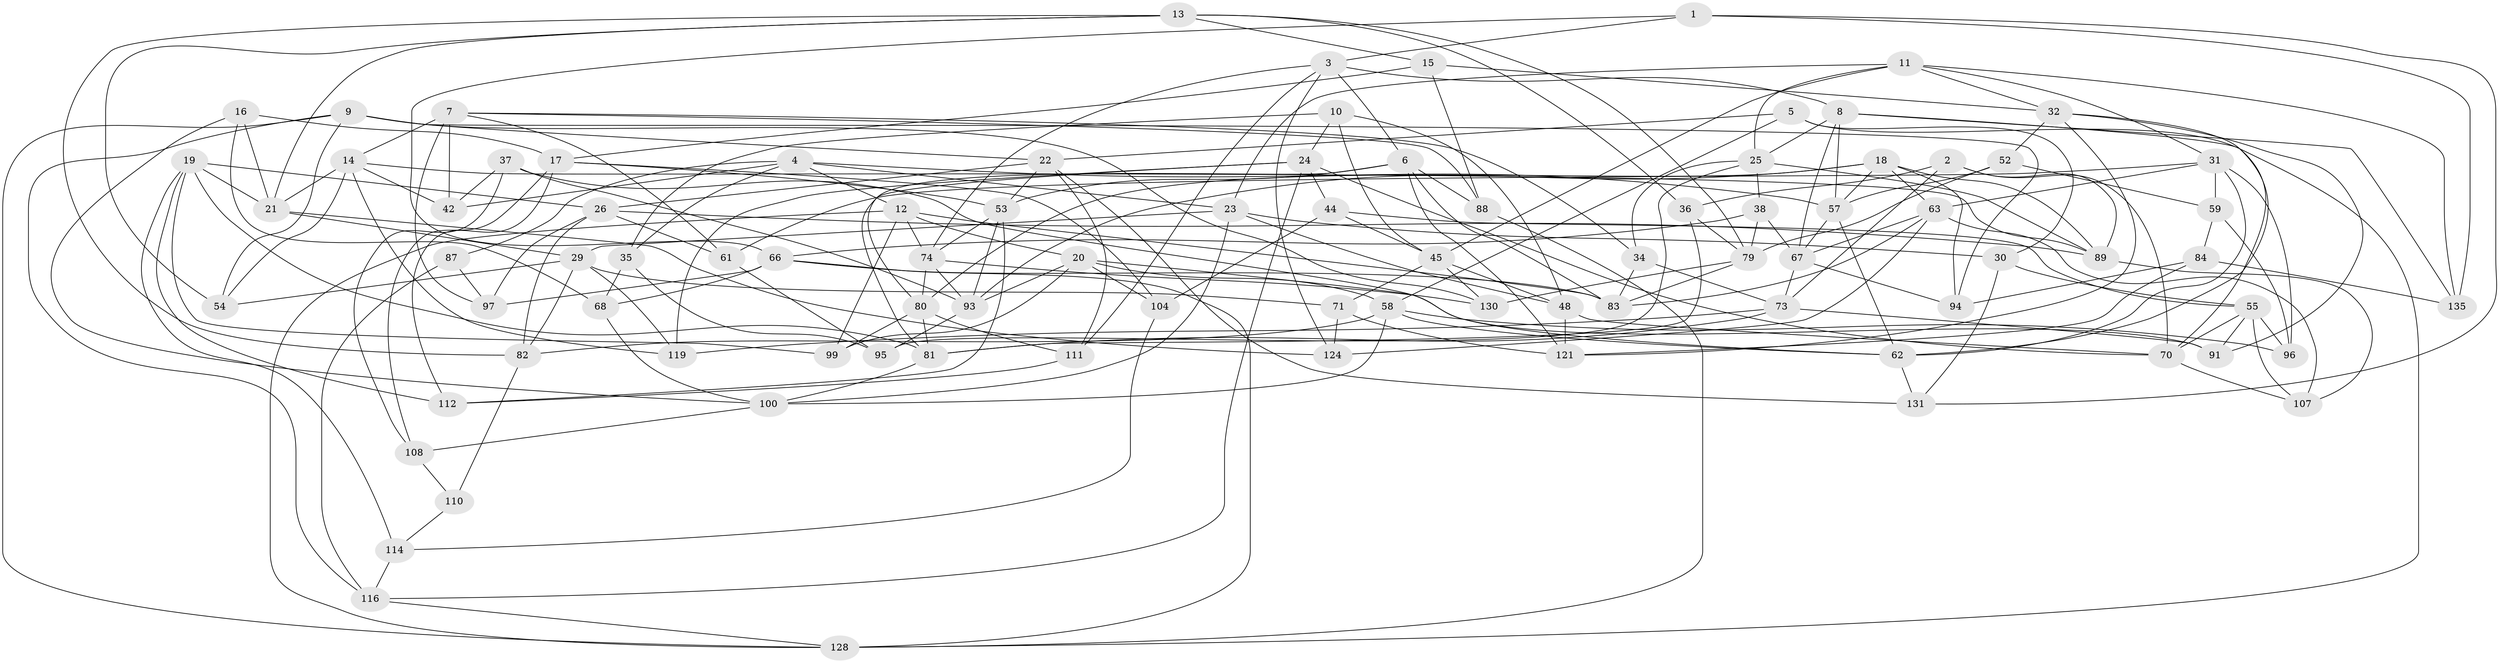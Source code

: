 // Generated by graph-tools (version 1.1) at 2025/52/02/27/25 19:52:33]
// undirected, 88 vertices, 220 edges
graph export_dot {
graph [start="1"]
  node [color=gray90,style=filled];
  1;
  2;
  3 [super="+33"];
  4 [super="+27"];
  5;
  6 [super="+85"];
  7 [super="+75"];
  8 [super="+41"];
  9 [super="+50"];
  10;
  11 [super="+39"];
  12 [super="+72"];
  13 [super="+86"];
  14 [super="+118"];
  15;
  16;
  17 [super="+40"];
  18 [super="+129"];
  19 [super="+64"];
  20 [super="+47"];
  21 [super="+46"];
  22 [super="+65"];
  23 [super="+51"];
  24 [super="+134"];
  25 [super="+49"];
  26 [super="+28"];
  29 [super="+43"];
  30;
  31 [super="+56"];
  32 [super="+123"];
  34;
  35;
  36;
  37;
  38;
  42;
  44;
  45 [super="+60"];
  48 [super="+102"];
  52;
  53 [super="+76"];
  54;
  55 [super="+127"];
  57 [super="+90"];
  58 [super="+78"];
  59;
  61;
  62 [super="+106"];
  63 [super="+69"];
  66 [super="+132"];
  67 [super="+77"];
  68;
  70 [super="+117"];
  71;
  73 [super="+115"];
  74 [super="+98"];
  79 [super="+120"];
  80 [super="+126"];
  81 [super="+109"];
  82 [super="+92"];
  83 [super="+101"];
  84;
  87;
  88;
  89 [super="+113"];
  91;
  93 [super="+103"];
  94;
  95;
  96;
  97;
  99;
  100 [super="+105"];
  104;
  107;
  108;
  110;
  111;
  112;
  114;
  116 [super="+122"];
  119;
  121 [super="+125"];
  124;
  128 [super="+133"];
  130;
  131;
  135;
  1 -- 131;
  1 -- 135;
  1 -- 66;
  1 -- 3;
  2 -- 36;
  2 -- 73;
  2 -- 89;
  2 -- 70;
  3 -- 74;
  3 -- 124;
  3 -- 111;
  3 -- 6;
  3 -- 8;
  4 -- 42;
  4 -- 57;
  4 -- 12;
  4 -- 35;
  4 -- 87;
  4 -- 23;
  5 -- 22;
  5 -- 128;
  5 -- 30;
  5 -- 58;
  6 -- 88;
  6 -- 121;
  6 -- 83;
  6 -- 81;
  6 -- 53;
  7 -- 14;
  7 -- 88;
  7 -- 34;
  7 -- 97;
  7 -- 42;
  7 -- 61;
  8 -- 67;
  8 -- 57;
  8 -- 70;
  8 -- 25;
  8 -- 135;
  9 -- 94;
  9 -- 128;
  9 -- 54;
  9 -- 130;
  9 -- 116;
  9 -- 22;
  10 -- 35;
  10 -- 24;
  10 -- 45;
  10 -- 48;
  11 -- 45;
  11 -- 135;
  11 -- 31;
  11 -- 25;
  11 -- 23;
  11 -- 32;
  12 -- 99;
  12 -- 20;
  12 -- 128;
  12 -- 74;
  12 -- 83;
  13 -- 54;
  13 -- 21;
  13 -- 82;
  13 -- 36;
  13 -- 79;
  13 -- 15;
  14 -- 54;
  14 -- 119;
  14 -- 89;
  14 -- 42;
  14 -- 21;
  15 -- 88;
  15 -- 32;
  15 -- 17;
  16 -- 100;
  16 -- 21;
  16 -- 68;
  16 -- 17;
  17 -- 112;
  17 -- 104;
  17 -- 108;
  17 -- 53;
  18 -- 94;
  18 -- 80;
  18 -- 57;
  18 -- 89;
  18 -- 93;
  18 -- 63;
  19 -- 114;
  19 -- 112;
  19 -- 21;
  19 -- 99;
  19 -- 81;
  19 -- 26;
  20 -- 93;
  20 -- 104;
  20 -- 99;
  20 -- 91;
  20 -- 58;
  21 -- 29;
  21 -- 124;
  22 -- 131;
  22 -- 111;
  22 -- 26;
  22 -- 53;
  23 -- 30;
  23 -- 29;
  23 -- 100;
  23 -- 48;
  24 -- 70;
  24 -- 116;
  24 -- 44;
  24 -- 119;
  24 -- 80;
  25 -- 34;
  25 -- 38;
  25 -- 95;
  25 -- 89;
  26 -- 97;
  26 -- 61;
  26 -- 89;
  26 -- 82;
  29 -- 119;
  29 -- 71;
  29 -- 82;
  29 -- 54;
  30 -- 131;
  30 -- 55;
  31 -- 62;
  31 -- 61;
  31 -- 96;
  31 -- 59;
  31 -- 63;
  32 -- 91;
  32 -- 52;
  32 -- 121;
  32 -- 62;
  34 -- 73;
  34 -- 83;
  35 -- 68;
  35 -- 95;
  36 -- 81;
  36 -- 79;
  37 -- 42;
  37 -- 62;
  37 -- 108;
  37 -- 93;
  38 -- 67;
  38 -- 66;
  38 -- 79;
  44 -- 45;
  44 -- 104;
  44 -- 55;
  45 -- 48;
  45 -- 130;
  45 -- 71;
  48 -- 121 [weight=2];
  48 -- 70;
  52 -- 59;
  52 -- 79;
  52 -- 57;
  53 -- 74;
  53 -- 93;
  53 -- 112;
  55 -- 91;
  55 -- 70;
  55 -- 107;
  55 -- 96;
  57 -- 67;
  57 -- 62;
  58 -- 82;
  58 -- 62;
  58 -- 96;
  58 -- 100;
  59 -- 96;
  59 -- 84;
  61 -- 95;
  62 -- 131;
  63 -- 124;
  63 -- 67;
  63 -- 83;
  63 -- 107;
  66 -- 128;
  66 -- 68;
  66 -- 97;
  66 -- 83;
  67 -- 73;
  67 -- 94;
  68 -- 100;
  70 -- 107;
  71 -- 124;
  71 -- 121;
  73 -- 91;
  73 -- 81;
  73 -- 119;
  74 -- 130;
  74 -- 80;
  74 -- 93;
  79 -- 83;
  79 -- 130;
  80 -- 111;
  80 -- 81;
  80 -- 99;
  81 -- 100;
  82 -- 110 [weight=2];
  84 -- 94;
  84 -- 135;
  84 -- 121;
  87 -- 97;
  87 -- 116 [weight=2];
  88 -- 128;
  89 -- 107;
  93 -- 95;
  100 -- 108;
  104 -- 114;
  108 -- 110;
  110 -- 114;
  111 -- 112;
  114 -- 116;
  116 -- 128;
}
